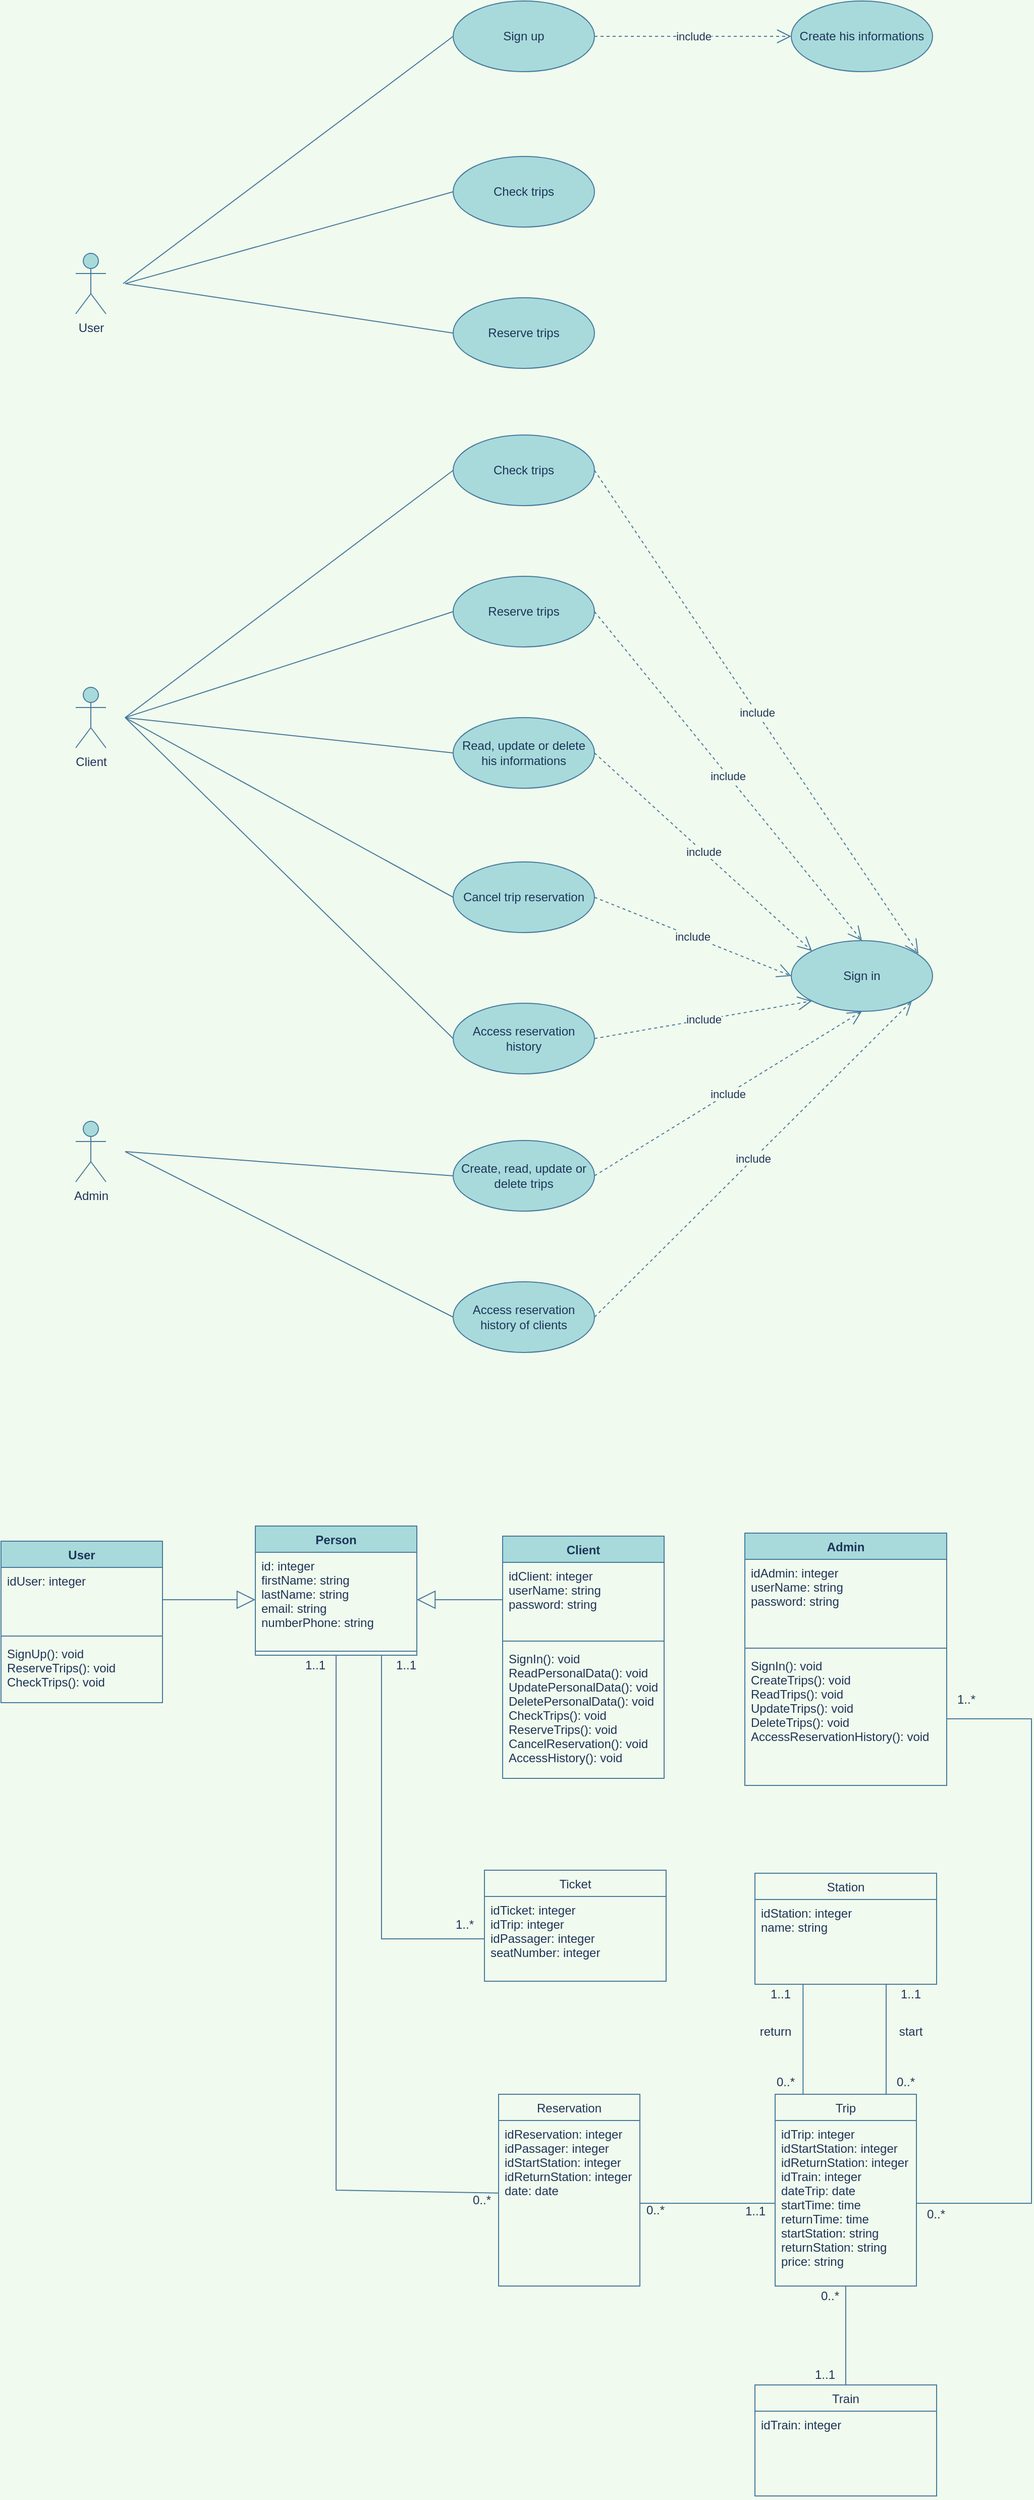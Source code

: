<mxfile version="16.1.2" type="device"><diagram id="GMFrmrdeIj7cf_IxJxZl" name="Page-1"><mxGraphModel dx="964" dy="614" grid="1" gridSize="10" guides="1" tooltips="1" connect="1" arrows="1" fold="1" page="1" pageScale="1" pageWidth="2339" pageHeight="3300" background="#F1FAEE" math="0" shadow="0"><root><mxCell id="0"/><mxCell id="1" parent="0"/><mxCell id="lP7fuE8DLJQ25AnNHhFb-1" value="User" style="shape=umlActor;verticalLabelPosition=bottom;verticalAlign=top;html=1;outlineConnect=0;fillColor=#A8DADC;strokeColor=#457B9D;fontColor=#1D3557;" parent="1" vertex="1"><mxGeometry x="203" y="330" width="30" height="60" as="geometry"/></mxCell><mxCell id="lP7fuE8DLJQ25AnNHhFb-2" value="Client" style="shape=umlActor;verticalLabelPosition=bottom;verticalAlign=top;html=1;outlineConnect=0;fillColor=#A8DADC;strokeColor=#457B9D;fontColor=#1D3557;" parent="1" vertex="1"><mxGeometry x="203" y="760" width="30" height="60" as="geometry"/></mxCell><mxCell id="lP7fuE8DLJQ25AnNHhFb-3" value="Admin" style="shape=umlActor;verticalLabelPosition=bottom;verticalAlign=top;html=1;outlineConnect=0;fillColor=#A8DADC;strokeColor=#457B9D;fontColor=#1D3557;" parent="1" vertex="1"><mxGeometry x="203" y="1190" width="30" height="60" as="geometry"/></mxCell><mxCell id="lP7fuE8DLJQ25AnNHhFb-10" value="Check trips" style="ellipse;whiteSpace=wrap;html=1;fillColor=#A8DADC;strokeColor=#457B9D;fontColor=#1D3557;" parent="1" vertex="1"><mxGeometry x="577" y="234" width="140" height="70" as="geometry"/></mxCell><mxCell id="lP7fuE8DLJQ25AnNHhFb-11" value="Reserve trips" style="ellipse;whiteSpace=wrap;html=1;fillColor=#A8DADC;strokeColor=#457B9D;fontColor=#1D3557;" parent="1" vertex="1"><mxGeometry x="577" y="374" width="140" height="70" as="geometry"/></mxCell><mxCell id="lP7fuE8DLJQ25AnNHhFb-12" value="&lt;span&gt;Sign in&lt;/span&gt;" style="ellipse;whiteSpace=wrap;html=1;fillColor=#A8DADC;strokeColor=#457B9D;fontColor=#1D3557;" parent="1" vertex="1"><mxGeometry x="912" y="1011" width="140" height="70" as="geometry"/></mxCell><mxCell id="lP7fuE8DLJQ25AnNHhFb-13" value="Read, update or delete his informations" style="ellipse;whiteSpace=wrap;html=1;fillColor=#A8DADC;strokeColor=#457B9D;fontColor=#1D3557;" parent="1" vertex="1"><mxGeometry x="577" y="790" width="140" height="70" as="geometry"/></mxCell><mxCell id="lP7fuE8DLJQ25AnNHhFb-14" value="Cancel trip reservation" style="ellipse;whiteSpace=wrap;html=1;fillColor=#A8DADC;strokeColor=#457B9D;fontColor=#1D3557;" parent="1" vertex="1"><mxGeometry x="577" y="933" width="140" height="70" as="geometry"/></mxCell><mxCell id="lP7fuE8DLJQ25AnNHhFb-15" value="&lt;span&gt;Access reservation history&lt;/span&gt;" style="ellipse;whiteSpace=wrap;html=1;fillColor=#A8DADC;strokeColor=#457B9D;fontColor=#1D3557;" parent="1" vertex="1"><mxGeometry x="577" y="1073" width="140" height="70" as="geometry"/></mxCell><mxCell id="RDnRr00sYv68q6PSbp-t-7" value="" style="endArrow=none;html=1;rounded=0;entryX=0;entryY=0.5;entryDx=0;entryDy=0;labelBackgroundColor=#F1FAEE;strokeColor=#457B9D;fontColor=#1D3557;" parent="1" target="lP7fuE8DLJQ25AnNHhFb-10" edge="1"><mxGeometry width="50" height="50" relative="1" as="geometry"><mxPoint x="252" y="360" as="sourcePoint"/><mxPoint x="442" y="190" as="targetPoint"/></mxGeometry></mxCell><mxCell id="RDnRr00sYv68q6PSbp-t-9" value="" style="endArrow=none;html=1;rounded=0;entryX=0;entryY=0.5;entryDx=0;entryDy=0;labelBackgroundColor=#F1FAEE;strokeColor=#457B9D;fontColor=#1D3557;" parent="1" target="lP7fuE8DLJQ25AnNHhFb-11" edge="1"><mxGeometry width="50" height="50" relative="1" as="geometry"><mxPoint x="252" y="360" as="sourcePoint"/><mxPoint x="606.95" y="174.531" as="targetPoint"/></mxGeometry></mxCell><mxCell id="RDnRr00sYv68q6PSbp-t-10" value="" style="endArrow=none;html=1;rounded=0;entryX=0;entryY=0.5;entryDx=0;entryDy=0;labelBackgroundColor=#F1FAEE;strokeColor=#457B9D;fontColor=#1D3557;" parent="1" target="OQ0B7elDeJTCQiifq56A-2" edge="1"><mxGeometry width="50" height="50" relative="1" as="geometry"><mxPoint x="252" y="790" as="sourcePoint"/><mxPoint x="582" y="190" as="targetPoint"/></mxGeometry></mxCell><mxCell id="RDnRr00sYv68q6PSbp-t-12" value="" style="endArrow=none;html=1;rounded=0;entryX=0;entryY=0.5;entryDx=0;entryDy=0;labelBackgroundColor=#F1FAEE;strokeColor=#457B9D;fontColor=#1D3557;" parent="1" target="OQ0B7elDeJTCQiifq56A-3" edge="1"><mxGeometry width="50" height="50" relative="1" as="geometry"><mxPoint x="252" y="790" as="sourcePoint"/><mxPoint x="587" y="199" as="targetPoint"/></mxGeometry></mxCell><mxCell id="RDnRr00sYv68q6PSbp-t-14" value="" style="endArrow=none;html=1;rounded=0;entryX=0;entryY=0.5;entryDx=0;entryDy=0;labelBackgroundColor=#F1FAEE;strokeColor=#457B9D;fontColor=#1D3557;" parent="1" target="lP7fuE8DLJQ25AnNHhFb-13" edge="1"><mxGeometry width="50" height="50" relative="1" as="geometry"><mxPoint x="252" y="790" as="sourcePoint"/><mxPoint x="587" y="479" as="targetPoint"/></mxGeometry></mxCell><mxCell id="RDnRr00sYv68q6PSbp-t-15" value="" style="endArrow=none;html=1;rounded=0;entryX=0;entryY=0.5;entryDx=0;entryDy=0;labelBackgroundColor=#F1FAEE;strokeColor=#457B9D;fontColor=#1D3557;" parent="1" target="lP7fuE8DLJQ25AnNHhFb-14" edge="1"><mxGeometry width="50" height="50" relative="1" as="geometry"><mxPoint x="252" y="790" as="sourcePoint"/><mxPoint x="587" y="616" as="targetPoint"/></mxGeometry></mxCell><mxCell id="aR-QpTUlCS7GrwapQ0f--2" value="User" style="swimlane;fontStyle=1;align=center;verticalAlign=top;childLayout=stackLayout;horizontal=1;startSize=26;horizontalStack=0;resizeParent=1;resizeParentMax=0;resizeLast=0;collapsible=1;marginBottom=0;fillColor=#A8DADC;strokeColor=#457B9D;fontColor=#1D3557;" parent="1" vertex="1"><mxGeometry x="129" y="1606" width="160" height="160" as="geometry"/></mxCell><mxCell id="aR-QpTUlCS7GrwapQ0f--3" value="idUser: integer" style="text;strokeColor=none;fillColor=none;align=left;verticalAlign=top;spacingLeft=4;spacingRight=4;overflow=hidden;rotatable=0;points=[[0,0.5],[1,0.5]];portConstraint=eastwest;fontColor=#1D3557;" parent="aR-QpTUlCS7GrwapQ0f--2" vertex="1"><mxGeometry y="26" width="160" height="64" as="geometry"/></mxCell><mxCell id="aR-QpTUlCS7GrwapQ0f--4" value="" style="line;strokeWidth=1;fillColor=none;align=left;verticalAlign=middle;spacingTop=-1;spacingLeft=3;spacingRight=3;rotatable=0;labelPosition=right;points=[];portConstraint=eastwest;labelBackgroundColor=#F1FAEE;strokeColor=#457B9D;fontColor=#1D3557;" parent="aR-QpTUlCS7GrwapQ0f--2" vertex="1"><mxGeometry y="90" width="160" height="8" as="geometry"/></mxCell><mxCell id="aR-QpTUlCS7GrwapQ0f--5" value="SignUp(): void&#10;ReserveTrips(): void&#10;CheckTrips(): void" style="text;strokeColor=none;fillColor=none;align=left;verticalAlign=top;spacingLeft=4;spacingRight=4;overflow=hidden;rotatable=0;points=[[0,0.5],[1,0.5]];portConstraint=eastwest;fontColor=#1D3557;" parent="aR-QpTUlCS7GrwapQ0f--2" vertex="1"><mxGeometry y="98" width="160" height="62" as="geometry"/></mxCell><mxCell id="aR-QpTUlCS7GrwapQ0f--6" value="Trip" style="swimlane;fontStyle=0;childLayout=stackLayout;horizontal=1;startSize=26;fillColor=none;horizontalStack=0;resizeParent=1;resizeParentMax=0;resizeLast=0;collapsible=1;marginBottom=0;strokeColor=#457B9D;fontColor=#1D3557;" parent="1" vertex="1"><mxGeometry x="896" y="2154" width="140" height="190" as="geometry"/></mxCell><mxCell id="aR-QpTUlCS7GrwapQ0f--7" value="idTrip: integer&#10;idStartStation: integer&#10;idReturnStation: integer&#10;idTrain: integer&#10;dateTrip: date&#10;startTime: time&#10;returnTime: time&#10;startStation: string&#10;returnStation: string&#10;price: string" style="text;strokeColor=none;fillColor=none;align=left;verticalAlign=top;spacingLeft=4;spacingRight=4;overflow=hidden;rotatable=0;points=[[0,0.5],[1,0.5]];portConstraint=eastwest;fontColor=#1D3557;" parent="aR-QpTUlCS7GrwapQ0f--6" vertex="1"><mxGeometry y="26" width="140" height="164" as="geometry"/></mxCell><mxCell id="aR-QpTUlCS7GrwapQ0f--12" value="Admin" style="swimlane;fontStyle=1;align=center;verticalAlign=top;childLayout=stackLayout;horizontal=1;startSize=26;horizontalStack=0;resizeParent=1;resizeParentMax=0;resizeLast=0;collapsible=1;marginBottom=0;fillColor=#A8DADC;strokeColor=#457B9D;fontColor=#1D3557;" parent="1" vertex="1"><mxGeometry x="866" y="1598" width="200" height="250" as="geometry"/></mxCell><mxCell id="aR-QpTUlCS7GrwapQ0f--13" value="idAdmin: integer&#10;userName: string&#10;password: string&#10;" style="text;strokeColor=none;fillColor=none;align=left;verticalAlign=top;spacingLeft=4;spacingRight=4;overflow=hidden;rotatable=0;points=[[0,0.5],[1,0.5]];portConstraint=eastwest;fontColor=#1D3557;" parent="aR-QpTUlCS7GrwapQ0f--12" vertex="1"><mxGeometry y="26" width="200" height="84" as="geometry"/></mxCell><mxCell id="aR-QpTUlCS7GrwapQ0f--14" value="" style="line;strokeWidth=1;fillColor=none;align=left;verticalAlign=middle;spacingTop=-1;spacingLeft=3;spacingRight=3;rotatable=0;labelPosition=right;points=[];portConstraint=eastwest;labelBackgroundColor=#F1FAEE;strokeColor=#457B9D;fontColor=#1D3557;" parent="aR-QpTUlCS7GrwapQ0f--12" vertex="1"><mxGeometry y="110" width="200" height="8" as="geometry"/></mxCell><mxCell id="aR-QpTUlCS7GrwapQ0f--15" value="SignIn(): void&#10;CreateTrips(): void&#10;ReadTrips(): void&#10;UpdateTrips(): void&#10;DeleteTrips(): void&#10;AccessReservationHistory(): void" style="text;strokeColor=none;fillColor=none;align=left;verticalAlign=top;spacingLeft=4;spacingRight=4;overflow=hidden;rotatable=0;points=[[0,0.5],[1,0.5]];portConstraint=eastwest;fontColor=#1D3557;" parent="aR-QpTUlCS7GrwapQ0f--12" vertex="1"><mxGeometry y="118" width="200" height="132" as="geometry"/></mxCell><mxCell id="aR-QpTUlCS7GrwapQ0f--16" value="Reservation" style="swimlane;fontStyle=0;childLayout=stackLayout;horizontal=1;startSize=26;fillColor=none;horizontalStack=0;resizeParent=1;resizeParentMax=0;resizeLast=0;collapsible=1;marginBottom=0;strokeColor=#457B9D;fontColor=#1D3557;" parent="1" vertex="1"><mxGeometry x="622" y="2154" width="140" height="190" as="geometry"/></mxCell><mxCell id="aR-QpTUlCS7GrwapQ0f--17" value="idReservation: integer&#10;idPassager: integer&#10;idStartStation: integer&#10;idReturnStation: integer&#10;date: date" style="text;strokeColor=none;fillColor=none;align=left;verticalAlign=top;spacingLeft=4;spacingRight=4;overflow=hidden;rotatable=0;points=[[0,0.5],[1,0.5]];portConstraint=eastwest;fontColor=#1D3557;" parent="aR-QpTUlCS7GrwapQ0f--16" vertex="1"><mxGeometry y="26" width="140" height="164" as="geometry"/></mxCell><mxCell id="aR-QpTUlCS7GrwapQ0f--22" value="Sign up" style="ellipse;whiteSpace=wrap;html=1;fillColor=#A8DADC;strokeColor=#457B9D;fontColor=#1D3557;" parent="1" vertex="1"><mxGeometry x="577" y="80" width="140" height="70" as="geometry"/></mxCell><mxCell id="aR-QpTUlCS7GrwapQ0f--24" value="Create, read, update or delete trips" style="ellipse;whiteSpace=wrap;html=1;fillColor=#A8DADC;strokeColor=#457B9D;fontColor=#1D3557;" parent="1" vertex="1"><mxGeometry x="577" y="1209" width="140" height="70" as="geometry"/></mxCell><mxCell id="aR-QpTUlCS7GrwapQ0f--25" value="" style="endArrow=none;html=1;rounded=0;entryX=0;entryY=0.5;entryDx=0;entryDy=0;labelBackgroundColor=#F1FAEE;strokeColor=#457B9D;fontColor=#1D3557;" parent="1" target="aR-QpTUlCS7GrwapQ0f--24" edge="1"><mxGeometry width="50" height="50" relative="1" as="geometry"><mxPoint x="252" y="1220" as="sourcePoint"/><mxPoint x="587" y="969" as="targetPoint"/></mxGeometry></mxCell><mxCell id="IGhQNBZJm9unFmUwt0IC-1" value="Person" style="swimlane;fontStyle=1;align=center;verticalAlign=top;childLayout=stackLayout;horizontal=1;startSize=26;horizontalStack=0;resizeParent=1;resizeParentMax=0;resizeLast=0;collapsible=1;marginBottom=0;fillColor=#A8DADC;strokeColor=#457B9D;fontColor=#1D3557;" parent="1" vertex="1"><mxGeometry x="381" y="1591" width="160" height="128" as="geometry"/></mxCell><mxCell id="IGhQNBZJm9unFmUwt0IC-2" value="id: integer&#10;firstName: string&#10;lastName: string&#10;email: string&#10;numberPhone: string" style="text;strokeColor=none;fillColor=none;align=left;verticalAlign=top;spacingLeft=4;spacingRight=4;overflow=hidden;rotatable=0;points=[[0,0.5],[1,0.5]];portConstraint=eastwest;fontColor=#1D3557;" parent="IGhQNBZJm9unFmUwt0IC-1" vertex="1"><mxGeometry y="26" width="160" height="94" as="geometry"/></mxCell><mxCell id="IGhQNBZJm9unFmUwt0IC-3" value="" style="line;strokeWidth=1;fillColor=none;align=left;verticalAlign=middle;spacingTop=-1;spacingLeft=3;spacingRight=3;rotatable=0;labelPosition=right;points=[];portConstraint=eastwest;labelBackgroundColor=#F1FAEE;strokeColor=#457B9D;fontColor=#1D3557;" parent="IGhQNBZJm9unFmUwt0IC-1" vertex="1"><mxGeometry y="120" width="160" height="8" as="geometry"/></mxCell><mxCell id="IGhQNBZJm9unFmUwt0IC-5" value="" style="endArrow=none;html=1;rounded=0;entryX=0;entryY=0.5;entryDx=0;entryDy=0;labelBackgroundColor=#F1FAEE;strokeColor=#457B9D;fontColor=#1D3557;" parent="1" target="lP7fuE8DLJQ25AnNHhFb-15" edge="1"><mxGeometry width="50" height="50" relative="1" as="geometry"><mxPoint x="252" y="790" as="sourcePoint"/><mxPoint x="587" y="829" as="targetPoint"/></mxGeometry></mxCell><mxCell id="IGhQNBZJm9unFmUwt0IC-15" value="Station" style="swimlane;fontStyle=0;childLayout=stackLayout;horizontal=1;startSize=26;fillColor=none;horizontalStack=0;resizeParent=1;resizeParentMax=0;resizeLast=0;collapsible=1;marginBottom=0;strokeColor=#457B9D;fontColor=#1D3557;" parent="1" vertex="1"><mxGeometry x="876" y="1935" width="180" height="110" as="geometry"/></mxCell><mxCell id="IGhQNBZJm9unFmUwt0IC-16" value="idStation: integer&#10;name: string" style="text;strokeColor=none;fillColor=none;align=left;verticalAlign=top;spacingLeft=4;spacingRight=4;overflow=hidden;rotatable=0;points=[[0,0.5],[1,0.5]];portConstraint=eastwest;fontColor=#1D3557;" parent="IGhQNBZJm9unFmUwt0IC-15" vertex="1"><mxGeometry y="26" width="180" height="84" as="geometry"/></mxCell><mxCell id="IGhQNBZJm9unFmUwt0IC-27" value="" style="endArrow=none;html=1;rounded=0;entryX=1;entryY=0.5;entryDx=0;entryDy=0;labelBackgroundColor=#F1FAEE;strokeColor=#457B9D;fontColor=#1D3557;" parent="1" source="aR-QpTUlCS7GrwapQ0f--7" target="aR-QpTUlCS7GrwapQ0f--17" edge="1"><mxGeometry width="50" height="50" relative="1" as="geometry"><mxPoint x="1043" y="1819" as="sourcePoint"/><mxPoint x="793" y="2306" as="targetPoint"/></mxGeometry></mxCell><mxCell id="IGhQNBZJm9unFmUwt0IC-28" value="1..1" style="text;html=1;align=center;verticalAlign=middle;resizable=0;points=[];autosize=1;strokeColor=none;fillColor=none;fontColor=#1D3557;" parent="1" vertex="1"><mxGeometry x="856" y="2260" width="40" height="20" as="geometry"/></mxCell><mxCell id="IGhQNBZJm9unFmUwt0IC-29" value="0..*" style="text;html=1;align=center;verticalAlign=middle;resizable=0;points=[];autosize=1;strokeColor=none;fillColor=none;fontColor=#1D3557;" parent="1" vertex="1"><mxGeometry x="762" y="2259" width="30" height="20" as="geometry"/></mxCell><mxCell id="IGhQNBZJm9unFmUwt0IC-31" value="" style="endArrow=none;html=1;rounded=0;exitX=1;exitY=0.5;exitDx=0;exitDy=0;entryX=1;entryY=0.5;entryDx=0;entryDy=0;labelBackgroundColor=#F1FAEE;strokeColor=#457B9D;fontColor=#1D3557;" parent="1" source="aR-QpTUlCS7GrwapQ0f--15" target="aR-QpTUlCS7GrwapQ0f--7" edge="1"><mxGeometry width="50" height="50" relative="1" as="geometry"><mxPoint x="1090" y="1942" as="sourcePoint"/><mxPoint x="1140" y="1892" as="targetPoint"/><Array as="points"><mxPoint x="1150" y="1782"/><mxPoint x="1150" y="2262"/></Array></mxGeometry></mxCell><mxCell id="IGhQNBZJm9unFmUwt0IC-32" value="1..*" style="text;html=1;align=center;verticalAlign=middle;resizable=0;points=[];autosize=1;strokeColor=none;fillColor=none;fontColor=#1D3557;" parent="1" vertex="1"><mxGeometry x="1070" y="1753" width="30" height="20" as="geometry"/></mxCell><mxCell id="IGhQNBZJm9unFmUwt0IC-33" value="0..*" style="text;html=1;align=center;verticalAlign=middle;resizable=0;points=[];autosize=1;strokeColor=none;fillColor=none;fontColor=#1D3557;" parent="1" vertex="1"><mxGeometry x="1040" y="2263" width="30" height="20" as="geometry"/></mxCell><mxCell id="IGhQNBZJm9unFmUwt0IC-35" value="" style="endArrow=none;html=1;rounded=0;exitX=0.5;exitY=1;exitDx=0;exitDy=0;entryX=-0.002;entryY=0.438;entryDx=0;entryDy=0;entryPerimeter=0;labelBackgroundColor=#F1FAEE;strokeColor=#457B9D;fontColor=#1D3557;" parent="1" source="IGhQNBZJm9unFmUwt0IC-1" target="aR-QpTUlCS7GrwapQ0f--17" edge="1"><mxGeometry width="50" height="50" relative="1" as="geometry"><mxPoint x="-21.76" y="1783.56" as="sourcePoint"/><mxPoint x="240" y="1992" as="targetPoint"/><Array as="points"><mxPoint x="461" y="2249"/></Array></mxGeometry></mxCell><mxCell id="IGhQNBZJm9unFmUwt0IC-36" value="0..*" style="text;html=1;align=center;verticalAlign=middle;resizable=0;points=[];autosize=1;strokeColor=none;fillColor=none;fontColor=#1D3557;" parent="1" vertex="1"><mxGeometry x="590" y="2249" width="30" height="20" as="geometry"/></mxCell><mxCell id="IGhQNBZJm9unFmUwt0IC-38" value="1..1" style="text;html=1;align=center;verticalAlign=middle;resizable=0;points=[];autosize=1;strokeColor=none;fillColor=none;fontColor=#1D3557;" parent="1" vertex="1"><mxGeometry x="420" y="1719" width="40" height="20" as="geometry"/></mxCell><mxCell id="IGhQNBZJm9unFmUwt0IC-40" value="Client" style="swimlane;fontStyle=1;align=center;verticalAlign=top;childLayout=stackLayout;horizontal=1;startSize=26;horizontalStack=0;resizeParent=1;resizeParentMax=0;resizeLast=0;collapsible=1;marginBottom=0;fillColor=#A8DADC;strokeColor=#457B9D;fontColor=#1D3557;" parent="1" vertex="1"><mxGeometry x="626" y="1601" width="160" height="240" as="geometry"/></mxCell><mxCell id="IGhQNBZJm9unFmUwt0IC-41" value="idClient: integer&#10;userName: string&#10;password: string" style="text;strokeColor=none;fillColor=none;align=left;verticalAlign=top;spacingLeft=4;spacingRight=4;overflow=hidden;rotatable=0;points=[[0,0.5],[1,0.5]];portConstraint=eastwest;fontColor=#1D3557;" parent="IGhQNBZJm9unFmUwt0IC-40" vertex="1"><mxGeometry y="26" width="160" height="74" as="geometry"/></mxCell><mxCell id="IGhQNBZJm9unFmUwt0IC-42" value="" style="line;strokeWidth=1;fillColor=none;align=left;verticalAlign=middle;spacingTop=-1;spacingLeft=3;spacingRight=3;rotatable=0;labelPosition=right;points=[];portConstraint=eastwest;labelBackgroundColor=#F1FAEE;strokeColor=#457B9D;fontColor=#1D3557;" parent="IGhQNBZJm9unFmUwt0IC-40" vertex="1"><mxGeometry y="100" width="160" height="8" as="geometry"/></mxCell><mxCell id="IGhQNBZJm9unFmUwt0IC-43" value="SignIn(): void&#10;ReadPersonalData(): void&#10;UpdatePersonalData(): void&#10;DeletePersonalData(): void&#10;CheckTrips(): void&#10;ReserveTrips(): void&#10;CancelReservation(): void&#10;AccessHistory(): void" style="text;strokeColor=none;fillColor=none;align=left;verticalAlign=top;spacingLeft=4;spacingRight=4;overflow=hidden;rotatable=0;points=[[0,0.5],[1,0.5]];portConstraint=eastwest;fontColor=#1D3557;" parent="IGhQNBZJm9unFmUwt0IC-40" vertex="1"><mxGeometry y="108" width="160" height="132" as="geometry"/></mxCell><mxCell id="k-HqamVYPhL8rSmxD8zL-7" value="Ticket" style="swimlane;fontStyle=0;childLayout=stackLayout;horizontal=1;startSize=26;fillColor=none;horizontalStack=0;resizeParent=1;resizeParentMax=0;resizeLast=0;collapsible=1;marginBottom=0;strokeColor=#457B9D;fontColor=#1D3557;" parent="1" vertex="1"><mxGeometry x="608" y="1932" width="180" height="110" as="geometry"/></mxCell><mxCell id="k-HqamVYPhL8rSmxD8zL-8" value="idTicket: integer&#10;idTrip: integer&#10;idPassager: integer&#10;seatNumber: integer" style="text;strokeColor=none;fillColor=none;align=left;verticalAlign=top;spacingLeft=4;spacingRight=4;overflow=hidden;rotatable=0;points=[[0,0.5],[1,0.5]];portConstraint=eastwest;fontColor=#1D3557;" parent="k-HqamVYPhL8rSmxD8zL-7" vertex="1"><mxGeometry y="26" width="180" height="84" as="geometry"/></mxCell><mxCell id="k-HqamVYPhL8rSmxD8zL-11" value="" style="endArrow=none;html=1;rounded=0;exitX=0;exitY=0.5;exitDx=0;exitDy=0;entryX=0.75;entryY=1;entryDx=0;entryDy=0;labelBackgroundColor=#F1FAEE;strokeColor=#457B9D;fontColor=#1D3557;" parent="1" source="k-HqamVYPhL8rSmxD8zL-8" edge="1"><mxGeometry width="50" height="50" relative="1" as="geometry"><mxPoint x="506.04" y="1932.99" as="sourcePoint"/><mxPoint x="506" y="1719" as="targetPoint"/><Array as="points"><mxPoint x="506" y="2000"/></Array></mxGeometry></mxCell><mxCell id="Xe8CKo-zfuuq57RGlqon-1" value="&lt;span&gt;Access reservation history of clients&lt;/span&gt;" style="ellipse;whiteSpace=wrap;html=1;fillColor=#A8DADC;strokeColor=#457B9D;fontColor=#1D3557;" parent="1" vertex="1"><mxGeometry x="577" y="1349" width="140" height="70" as="geometry"/></mxCell><mxCell id="Xe8CKo-zfuuq57RGlqon-2" value="" style="endArrow=none;html=1;rounded=0;entryX=0;entryY=0.5;entryDx=0;entryDy=0;labelBackgroundColor=#F1FAEE;strokeColor=#457B9D;fontColor=#1D3557;" parent="1" target="Xe8CKo-zfuuq57RGlqon-1" edge="1"><mxGeometry width="50" height="50" relative="1" as="geometry"><mxPoint x="252" y="1220" as="sourcePoint"/><mxPoint x="587" y="1105" as="targetPoint"/></mxGeometry></mxCell><mxCell id="Xe8CKo-zfuuq57RGlqon-5" value="include" style="endArrow=open;endSize=12;dashed=1;html=1;rounded=0;exitX=1;exitY=0.5;exitDx=0;exitDy=0;entryX=0;entryY=0;entryDx=0;entryDy=0;labelBackgroundColor=#F1FAEE;strokeColor=#457B9D;fontColor=#1D3557;" parent="1" source="lP7fuE8DLJQ25AnNHhFb-13" target="lP7fuE8DLJQ25AnNHhFb-12" edge="1"><mxGeometry width="160" relative="1" as="geometry"><mxPoint x="742" y="827" as="sourcePoint"/><mxPoint x="902" y="827" as="targetPoint"/></mxGeometry></mxCell><mxCell id="Xe8CKo-zfuuq57RGlqon-6" value="include" style="endArrow=open;endSize=12;dashed=1;html=1;rounded=0;entryX=0;entryY=0.5;entryDx=0;entryDy=0;exitX=1;exitY=0.5;exitDx=0;exitDy=0;labelBackgroundColor=#F1FAEE;strokeColor=#457B9D;fontColor=#1D3557;" parent="1" source="lP7fuE8DLJQ25AnNHhFb-14" target="lP7fuE8DLJQ25AnNHhFb-12" edge="1"><mxGeometry width="160" relative="1" as="geometry"><mxPoint x="742" y="967.5" as="sourcePoint"/><mxPoint x="902" y="967.5" as="targetPoint"/></mxGeometry></mxCell><mxCell id="Xe8CKo-zfuuq57RGlqon-7" value="include" style="endArrow=open;endSize=12;dashed=1;html=1;rounded=0;entryX=0;entryY=1;entryDx=0;entryDy=0;exitX=1;exitY=0.5;exitDx=0;exitDy=0;labelBackgroundColor=#F1FAEE;strokeColor=#457B9D;fontColor=#1D3557;" parent="1" source="lP7fuE8DLJQ25AnNHhFb-15" target="lP7fuE8DLJQ25AnNHhFb-12" edge="1"><mxGeometry width="160" relative="1" as="geometry"><mxPoint x="742" y="1100" as="sourcePoint"/><mxPoint x="902" y="1100" as="targetPoint"/></mxGeometry></mxCell><mxCell id="Xe8CKo-zfuuq57RGlqon-8" value="include" style="endArrow=open;endSize=12;dashed=1;html=1;rounded=0;entryX=0.5;entryY=1;entryDx=0;entryDy=0;exitX=1;exitY=0.5;exitDx=0;exitDy=0;labelBackgroundColor=#F1FAEE;strokeColor=#457B9D;fontColor=#1D3557;" parent="1" source="aR-QpTUlCS7GrwapQ0f--24" target="lP7fuE8DLJQ25AnNHhFb-12" edge="1"><mxGeometry width="160" relative="1" as="geometry"><mxPoint x="742" y="1240" as="sourcePoint"/><mxPoint x="902" y="1240" as="targetPoint"/></mxGeometry></mxCell><mxCell id="Xe8CKo-zfuuq57RGlqon-9" value="include" style="endArrow=open;endSize=12;dashed=1;html=1;rounded=0;entryX=1;entryY=1;entryDx=0;entryDy=0;exitX=1;exitY=0.5;exitDx=0;exitDy=0;labelBackgroundColor=#F1FAEE;strokeColor=#457B9D;fontColor=#1D3557;" parent="1" source="Xe8CKo-zfuuq57RGlqon-1" target="lP7fuE8DLJQ25AnNHhFb-12" edge="1"><mxGeometry width="160" relative="1" as="geometry"><mxPoint x="732" y="1383.5" as="sourcePoint"/><mxPoint x="1012" y="940" as="targetPoint"/></mxGeometry></mxCell><mxCell id="Xe8CKo-zfuuq57RGlqon-19" value="Create his informations" style="ellipse;whiteSpace=wrap;html=1;fillColor=#A8DADC;strokeColor=#457B9D;fontColor=#1D3557;" parent="1" vertex="1"><mxGeometry x="912" y="80" width="140" height="70" as="geometry"/></mxCell><mxCell id="Xe8CKo-zfuuq57RGlqon-20" value="include" style="endArrow=open;endSize=12;dashed=1;html=1;rounded=0;exitX=1;exitY=0.5;exitDx=0;exitDy=0;entryX=0;entryY=0.5;entryDx=0;entryDy=0;labelBackgroundColor=#F1FAEE;strokeColor=#457B9D;fontColor=#1D3557;" parent="1" source="aR-QpTUlCS7GrwapQ0f--22" target="Xe8CKo-zfuuq57RGlqon-19" edge="1"><mxGeometry width="160" relative="1" as="geometry"><mxPoint x="897" y="105" as="sourcePoint"/><mxPoint x="932" y="300" as="targetPoint"/></mxGeometry></mxCell><mxCell id="41lzA-3gXnh6mDwH3k8v-6" value="" style="endArrow=block;endSize=16;endFill=0;html=1;rounded=0;exitX=0;exitY=0.5;exitDx=0;exitDy=0;entryX=1;entryY=0.5;entryDx=0;entryDy=0;labelBackgroundColor=#F1FAEE;strokeColor=#457B9D;fontColor=#1D3557;" parent="1" source="IGhQNBZJm9unFmUwt0IC-41" target="IGhQNBZJm9unFmUwt0IC-2" edge="1"><mxGeometry width="160" relative="1" as="geometry"><mxPoint x="511" y="1652" as="sourcePoint"/><mxPoint x="550" y="1612" as="targetPoint"/></mxGeometry></mxCell><mxCell id="41lzA-3gXnh6mDwH3k8v-7" value="" style="endArrow=block;endSize=16;endFill=0;html=1;rounded=0;exitX=1;exitY=0.5;exitDx=0;exitDy=0;entryX=0;entryY=0.5;entryDx=0;entryDy=0;labelBackgroundColor=#F1FAEE;strokeColor=#457B9D;fontColor=#1D3557;" parent="1" source="aR-QpTUlCS7GrwapQ0f--3" target="IGhQNBZJm9unFmUwt0IC-2" edge="1"><mxGeometry width="160" relative="1" as="geometry"><mxPoint x="289" y="1663" as="sourcePoint"/><mxPoint x="351" y="1675" as="targetPoint"/></mxGeometry></mxCell><mxCell id="41lzA-3gXnh6mDwH3k8v-10" value="" style="endArrow=none;html=1;rounded=0;labelBackgroundColor=#F1FAEE;strokeColor=#457B9D;fontColor=#1D3557;" parent="1" edge="1"><mxGeometry width="50" height="50" relative="1" as="geometry"><mxPoint x="1006" y="2154" as="sourcePoint"/><mxPoint x="1006" y="2045" as="targetPoint"/></mxGeometry></mxCell><mxCell id="41lzA-3gXnh6mDwH3k8v-12" value="Train" style="swimlane;fontStyle=0;childLayout=stackLayout;horizontal=1;startSize=26;fillColor=none;horizontalStack=0;resizeParent=1;resizeParentMax=0;resizeLast=0;collapsible=1;marginBottom=0;strokeColor=#457B9D;fontColor=#1D3557;" parent="1" vertex="1"><mxGeometry x="876" y="2442" width="180" height="110" as="geometry"/></mxCell><mxCell id="41lzA-3gXnh6mDwH3k8v-13" value="idTrain: integer" style="text;strokeColor=none;fillColor=none;align=left;verticalAlign=top;spacingLeft=4;spacingRight=4;overflow=hidden;rotatable=0;points=[[0,0.5],[1,0.5]];portConstraint=eastwest;fontColor=#1D3557;" parent="41lzA-3gXnh6mDwH3k8v-12" vertex="1"><mxGeometry y="26" width="180" height="84" as="geometry"/></mxCell><mxCell id="41lzA-3gXnh6mDwH3k8v-14" value="1..1" style="text;html=1;align=center;verticalAlign=middle;resizable=0;points=[];autosize=1;strokeColor=none;fillColor=none;fontColor=#1D3557;" parent="1" vertex="1"><mxGeometry x="925" y="2422" width="40" height="20" as="geometry"/></mxCell><mxCell id="41lzA-3gXnh6mDwH3k8v-15" value="0..*" style="text;html=1;align=center;verticalAlign=middle;resizable=0;points=[];autosize=1;strokeColor=none;fillColor=none;fontColor=#1D3557;" parent="1" vertex="1"><mxGeometry x="935" y="2344" width="30" height="20" as="geometry"/></mxCell><mxCell id="41lzA-3gXnh6mDwH3k8v-16" value="" style="endArrow=none;html=1;rounded=0;entryX=0.5;entryY=0;entryDx=0;entryDy=0;labelBackgroundColor=#F1FAEE;strokeColor=#457B9D;fontColor=#1D3557;" parent="1" source="aR-QpTUlCS7GrwapQ0f--7" target="41lzA-3gXnh6mDwH3k8v-12" edge="1"><mxGeometry width="50" height="50" relative="1" as="geometry"><mxPoint x="966" y="2344" as="sourcePoint"/><mxPoint x="1103" y="2588" as="targetPoint"/></mxGeometry></mxCell><mxCell id="41lzA-3gXnh6mDwH3k8v-17" value="" style="endArrow=none;html=1;rounded=0;labelBackgroundColor=#F1FAEE;strokeColor=#457B9D;fontColor=#1D3557;" parent="1" edge="1"><mxGeometry width="50" height="50" relative="1" as="geometry"><mxPoint x="923.67" y="2154" as="sourcePoint"/><mxPoint x="923.67" y="2045" as="targetPoint"/></mxGeometry></mxCell><mxCell id="41lzA-3gXnh6mDwH3k8v-18" value="start" style="text;html=1;align=center;verticalAlign=middle;resizable=0;points=[];autosize=1;strokeColor=none;fillColor=none;fontColor=#1D3557;" parent="1" vertex="1"><mxGeometry x="1010" y="2082" width="40" height="20" as="geometry"/></mxCell><mxCell id="41lzA-3gXnh6mDwH3k8v-19" value="return" style="text;html=1;align=center;verticalAlign=middle;resizable=0;points=[];autosize=1;strokeColor=none;fillColor=none;fontColor=#1D3557;" parent="1" vertex="1"><mxGeometry x="871" y="2082" width="50" height="20" as="geometry"/></mxCell><mxCell id="41lzA-3gXnh6mDwH3k8v-20" value="1..1" style="text;html=1;align=center;verticalAlign=middle;resizable=0;points=[];autosize=1;strokeColor=none;fillColor=none;fontColor=#1D3557;" parent="1" vertex="1"><mxGeometry x="1010" y="2045" width="40" height="20" as="geometry"/></mxCell><mxCell id="41lzA-3gXnh6mDwH3k8v-21" value="1..1" style="text;html=1;align=center;verticalAlign=middle;resizable=0;points=[];autosize=1;strokeColor=none;fillColor=none;fontColor=#1D3557;" parent="1" vertex="1"><mxGeometry x="881" y="2045" width="40" height="20" as="geometry"/></mxCell><mxCell id="41lzA-3gXnh6mDwH3k8v-22" value="0..*" style="text;html=1;align=center;verticalAlign=middle;resizable=0;points=[];autosize=1;strokeColor=none;fillColor=none;fontColor=#1D3557;" parent="1" vertex="1"><mxGeometry x="1010" y="2132" width="30" height="20" as="geometry"/></mxCell><mxCell id="41lzA-3gXnh6mDwH3k8v-23" value="0..*" style="text;html=1;align=center;verticalAlign=middle;resizable=0;points=[];autosize=1;strokeColor=none;fillColor=none;fontColor=#1D3557;" parent="1" vertex="1"><mxGeometry x="891" y="2132" width="30" height="20" as="geometry"/></mxCell><mxCell id="41lzA-3gXnh6mDwH3k8v-24" value="1..*" style="text;html=1;align=center;verticalAlign=middle;resizable=0;points=[];autosize=1;strokeColor=none;fillColor=none;fontColor=#1D3557;" parent="1" vertex="1"><mxGeometry x="573" y="1976" width="30" height="20" as="geometry"/></mxCell><mxCell id="41lzA-3gXnh6mDwH3k8v-25" value="1..1" style="text;html=1;align=center;verticalAlign=middle;resizable=0;points=[];autosize=1;strokeColor=none;fillColor=none;fontColor=#1D3557;" parent="1" vertex="1"><mxGeometry x="510" y="1719" width="40" height="20" as="geometry"/></mxCell><mxCell id="OQ0B7elDeJTCQiifq56A-1" value="" style="endArrow=none;html=1;rounded=0;entryX=0;entryY=0.5;entryDx=0;entryDy=0;labelBackgroundColor=#F1FAEE;strokeColor=#457B9D;fontColor=#1D3557;" edge="1" parent="1" target="aR-QpTUlCS7GrwapQ0f--22"><mxGeometry width="50" height="50" relative="1" as="geometry"><mxPoint x="250" y="360" as="sourcePoint"/><mxPoint x="587" y="129" as="targetPoint"/></mxGeometry></mxCell><mxCell id="OQ0B7elDeJTCQiifq56A-2" value="Check trips" style="ellipse;whiteSpace=wrap;html=1;fillColor=#A8DADC;strokeColor=#457B9D;fontColor=#1D3557;" vertex="1" parent="1"><mxGeometry x="577" y="510" width="140" height="70" as="geometry"/></mxCell><mxCell id="OQ0B7elDeJTCQiifq56A-3" value="Reserve trips" style="ellipse;whiteSpace=wrap;html=1;fillColor=#A8DADC;strokeColor=#457B9D;fontColor=#1D3557;" vertex="1" parent="1"><mxGeometry x="577" y="650" width="140" height="70" as="geometry"/></mxCell><mxCell id="OQ0B7elDeJTCQiifq56A-4" value="include" style="endArrow=open;endSize=12;dashed=1;html=1;rounded=0;exitX=1;exitY=0.5;exitDx=0;exitDy=0;entryX=0.9;entryY=0.186;entryDx=0;entryDy=0;labelBackgroundColor=#F1FAEE;strokeColor=#457B9D;fontColor=#1D3557;entryPerimeter=0;" edge="1" parent="1" source="OQ0B7elDeJTCQiifq56A-2" target="lP7fuE8DLJQ25AnNHhFb-12"><mxGeometry width="160" relative="1" as="geometry"><mxPoint x="727" y="755" as="sourcePoint"/><mxPoint x="942.503" y="951.251" as="targetPoint"/></mxGeometry></mxCell><mxCell id="OQ0B7elDeJTCQiifq56A-5" value="include" style="endArrow=open;endSize=12;dashed=1;html=1;rounded=0;exitX=1;exitY=0.5;exitDx=0;exitDy=0;entryX=0.5;entryY=0;entryDx=0;entryDy=0;labelBackgroundColor=#F1FAEE;strokeColor=#457B9D;fontColor=#1D3557;" edge="1" parent="1" source="OQ0B7elDeJTCQiifq56A-3" target="lP7fuE8DLJQ25AnNHhFb-12"><mxGeometry width="160" relative="1" as="geometry"><mxPoint x="727" y="765" as="sourcePoint"/><mxPoint x="942.503" y="961.251" as="targetPoint"/></mxGeometry></mxCell></root></mxGraphModel></diagram></mxfile>